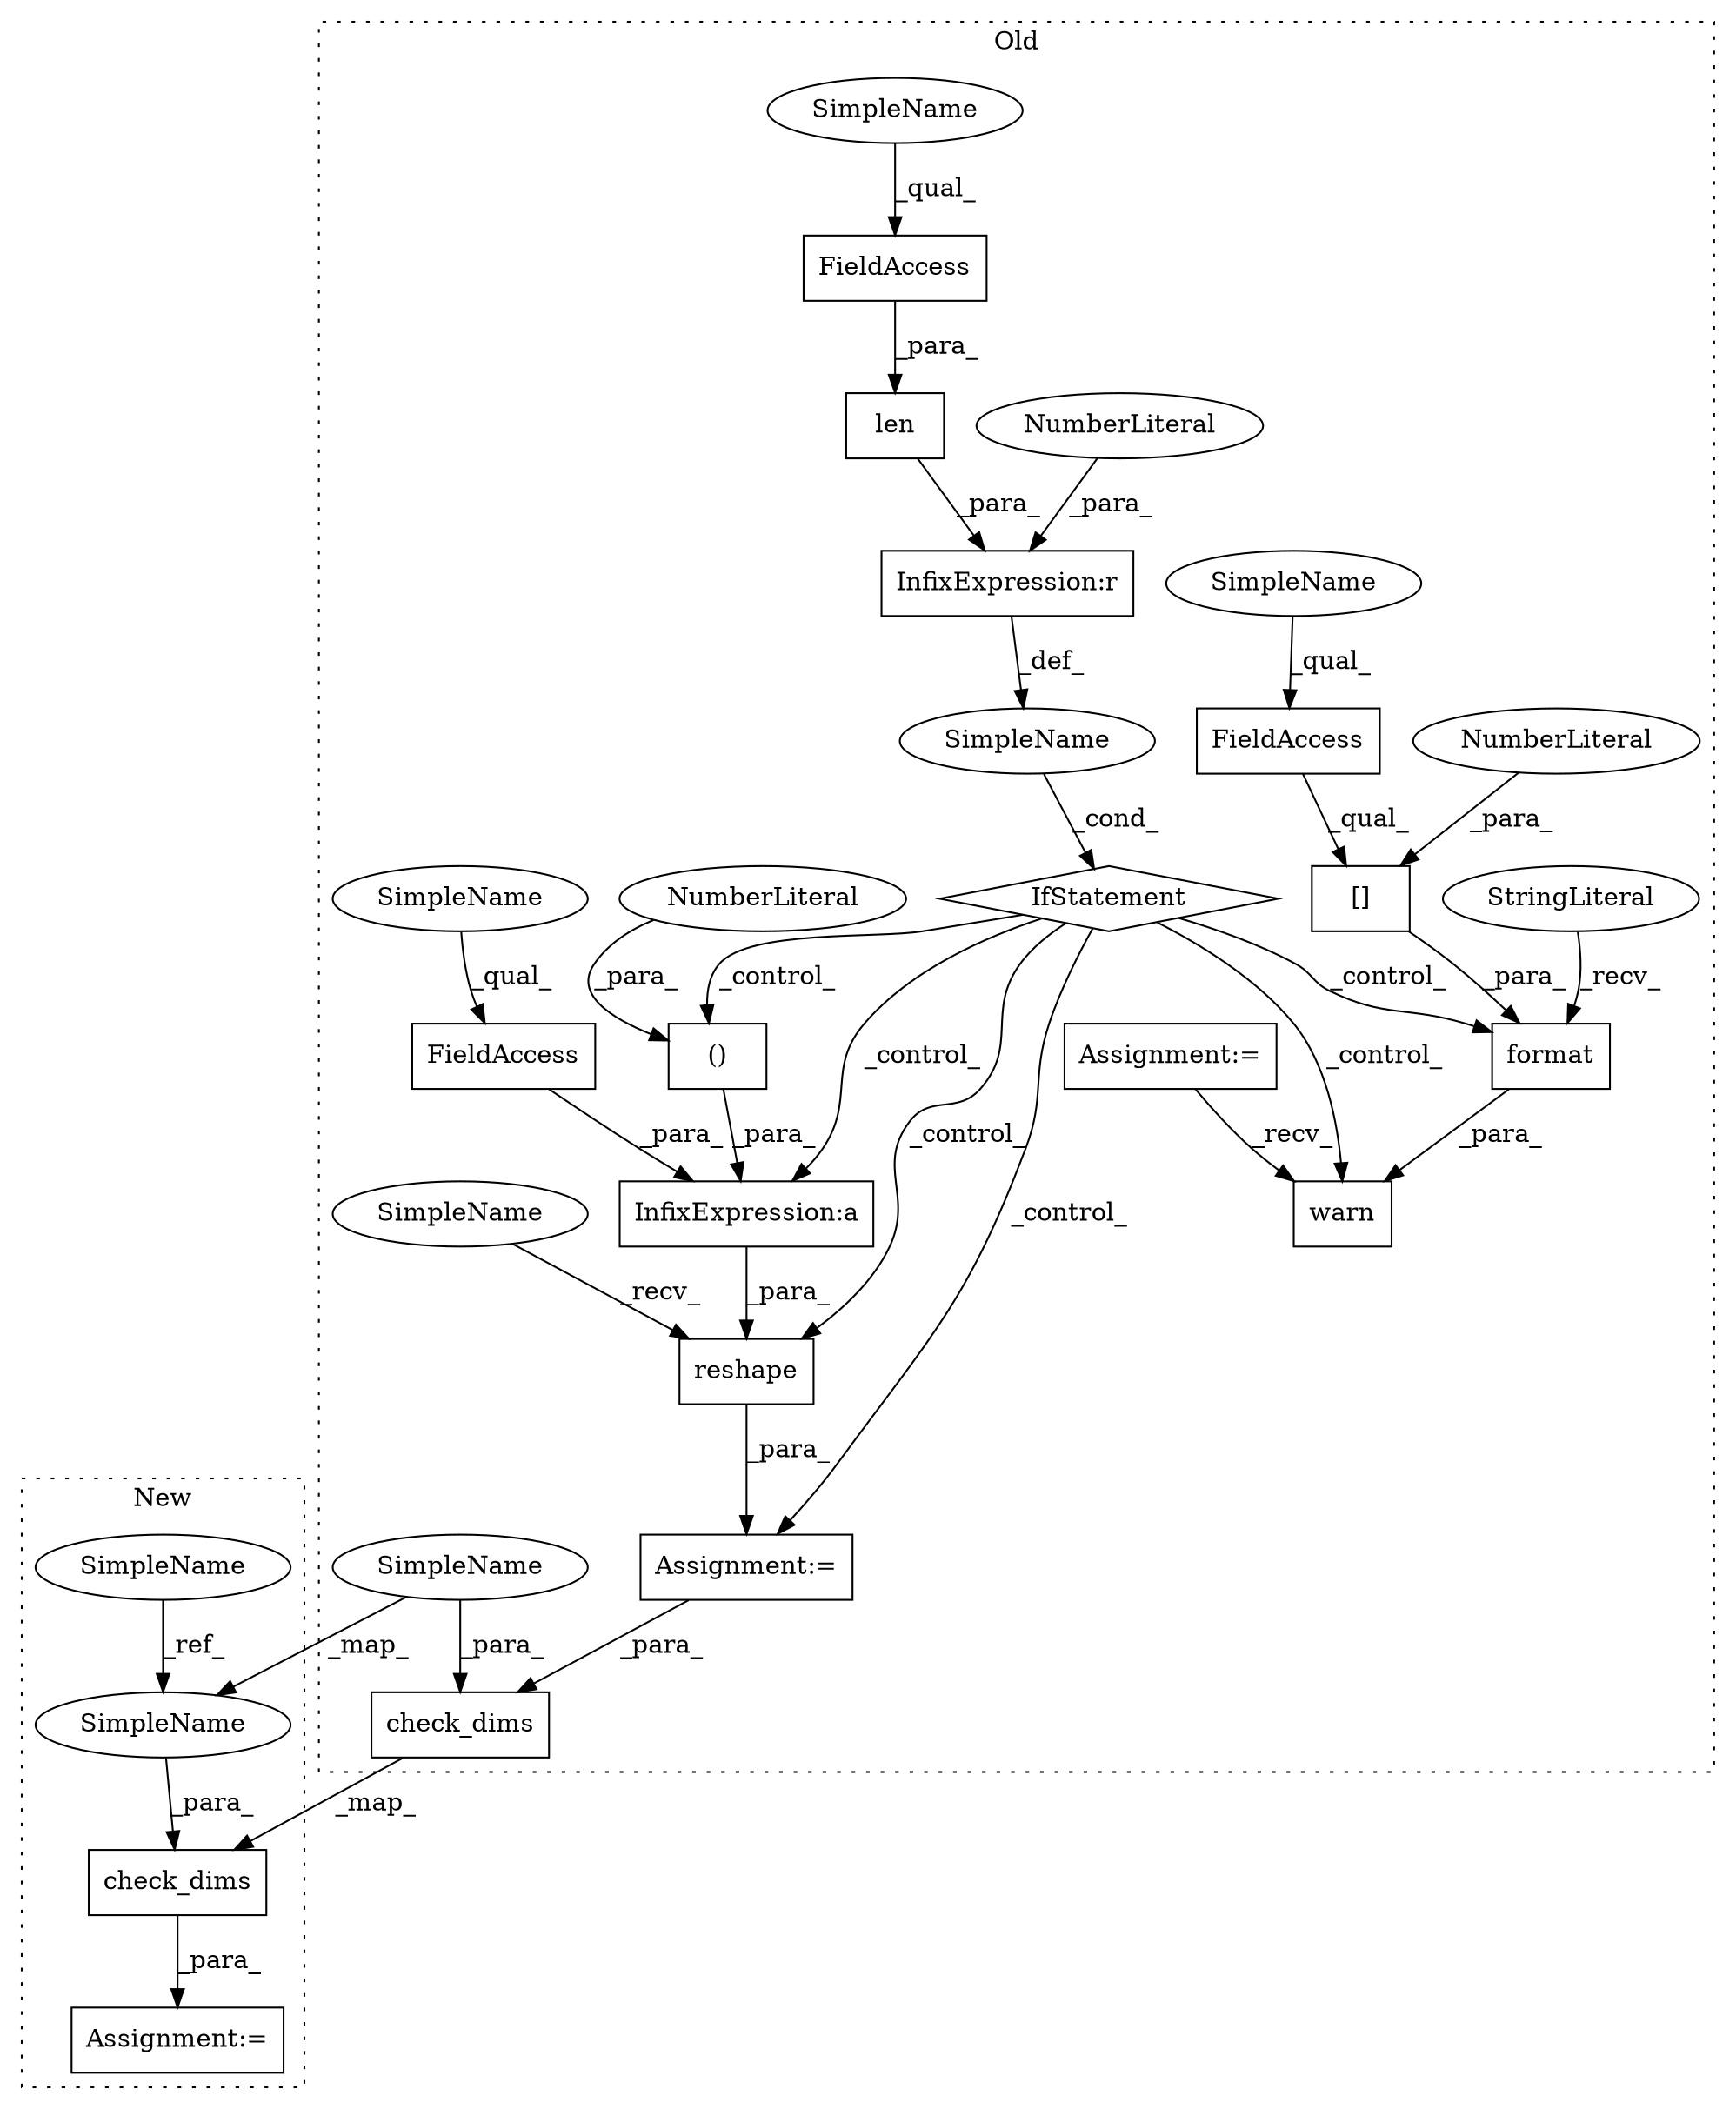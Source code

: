 digraph G {
subgraph cluster0 {
1 [label="check_dims" a="32" s="11100,11124" l="11,1" shape="box"];
4 [label="InfixExpression:a" a="27" s="11051" l="10" shape="box"];
5 [label="()" a="106" s="11061" l="25" shape="box"];
6 [label="InfixExpression:r" a="27" s="10900" l="4" shape="box"];
7 [label="warn" a="32" s="10924,11023" l="5,1" shape="box"];
8 [label="NumberLiteral" a="34" s="10904" l="1" shape="ellipse"];
9 [label="NumberLiteral" a="34" s="11085" l="1" shape="ellipse"];
11 [label="FieldAccess" a="22" s="11012" l="7" shape="box"];
12 [label="[]" a="2" s="11012,11021" l="8,1" shape="box"];
13 [label="NumberLiteral" a="34" s="11020" l="1" shape="ellipse"];
14 [label="len" a="32" s="10888,10899" l="4,1" shape="box"];
15 [label="FieldAccess" a="22" s="10892" l="7" shape="box"];
16 [label="FieldAccess" a="22" s="11044" l="7" shape="box"];
17 [label="format" a="32" s="11005,11022" l="7,1" shape="box"];
18 [label="IfStatement" a="25" s="10884,10905" l="4,2" shape="diamond"];
19 [label="SimpleName" a="42" s="" l="" shape="ellipse"];
20 [label="reshape" a="32" s="11036,11086" l="8,2" shape="box"];
21 [label="Assignment:=" a="7" s="10769" l="8" shape="box"];
22 [label="StringLiteral" a="45" s="10929" l="75" shape="ellipse"];
23 [label="Assignment:=" a="7" s="11033" l="1" shape="box"];
25 [label="SimpleName" a="42" s="11012" l="1" shape="ellipse"];
26 [label="SimpleName" a="42" s="10892" l="1" shape="ellipse"];
27 [label="SimpleName" a="42" s="11034" l="1" shape="ellipse"];
28 [label="SimpleName" a="42" s="11123" l="1" shape="ellipse"];
29 [label="SimpleName" a="42" s="11044" l="1" shape="ellipse"];
label = "Old";
style="dotted";
}
subgraph cluster1 {
2 [label="check_dims" a="32" s="10654,10678" l="11,1" shape="box"];
3 [label="Assignment:=" a="7" s="10653" l="1" shape="box"];
10 [label="SimpleName" a="42" s="10625" l="1" shape="ellipse"];
24 [label="SimpleName" a="42" s="10665" l="1" shape="ellipse"];
label = "New";
style="dotted";
}
1 -> 2 [label="_map_"];
2 -> 3 [label="_para_"];
4 -> 20 [label="_para_"];
5 -> 4 [label="_para_"];
6 -> 19 [label="_def_"];
8 -> 6 [label="_para_"];
9 -> 5 [label="_para_"];
10 -> 24 [label="_ref_"];
11 -> 12 [label="_qual_"];
12 -> 17 [label="_para_"];
13 -> 12 [label="_para_"];
14 -> 6 [label="_para_"];
15 -> 14 [label="_para_"];
16 -> 4 [label="_para_"];
17 -> 7 [label="_para_"];
18 -> 17 [label="_control_"];
18 -> 20 [label="_control_"];
18 -> 4 [label="_control_"];
18 -> 5 [label="_control_"];
18 -> 23 [label="_control_"];
18 -> 7 [label="_control_"];
19 -> 18 [label="_cond_"];
20 -> 23 [label="_para_"];
21 -> 7 [label="_recv_"];
22 -> 17 [label="_recv_"];
23 -> 1 [label="_para_"];
24 -> 2 [label="_para_"];
25 -> 11 [label="_qual_"];
26 -> 15 [label="_qual_"];
27 -> 20 [label="_recv_"];
28 -> 1 [label="_para_"];
28 -> 24 [label="_map_"];
29 -> 16 [label="_qual_"];
}